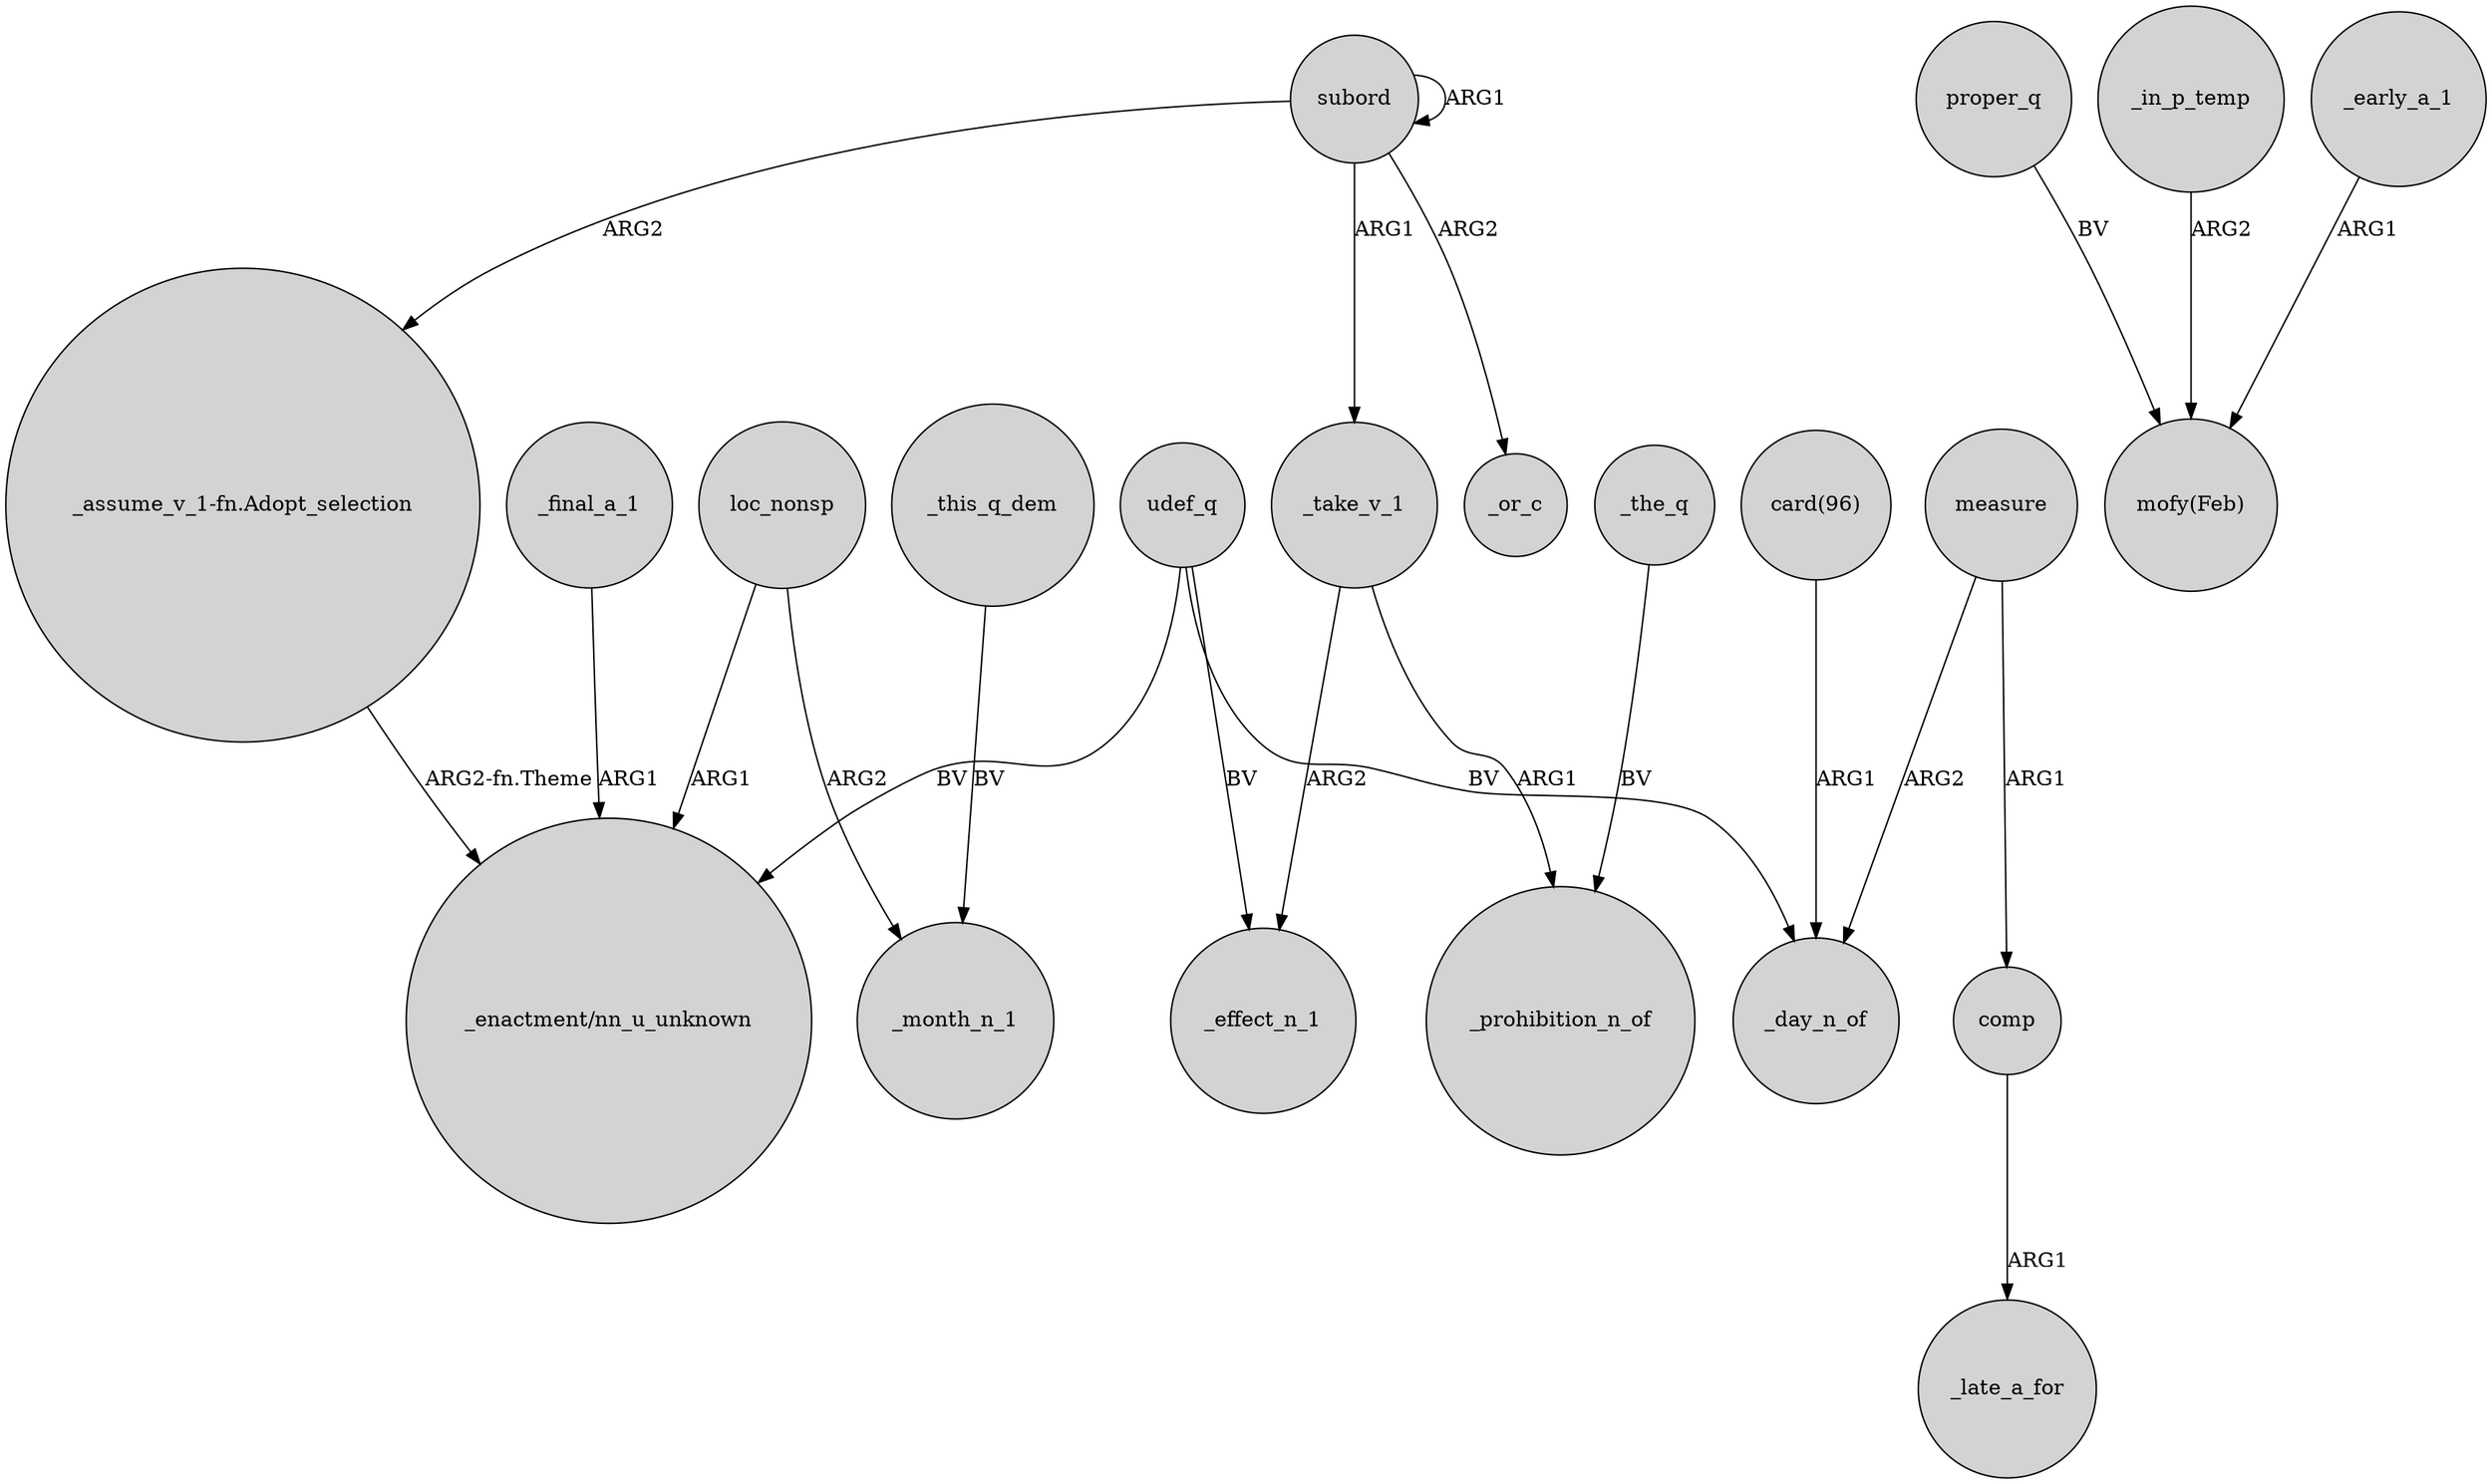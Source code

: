 digraph {
	node [shape=circle style=filled]
	udef_q -> "_enactment/nn_u_unknown" [label=BV]
	subord -> _take_v_1 [label=ARG1]
	comp -> _late_a_for [label=ARG1]
	_this_q_dem -> _month_n_1 [label=BV]
	subord -> _or_c [label=ARG2]
	subord -> subord [label=ARG1]
	measure -> comp [label=ARG1]
	udef_q -> _effect_n_1 [label=BV]
	udef_q -> _day_n_of [label=BV]
	"_assume_v_1-fn.Adopt_selection" -> "_enactment/nn_u_unknown" [label="ARG2-fn.Theme"]
	measure -> _day_n_of [label=ARG2]
	"card(96)" -> _day_n_of [label=ARG1]
	proper_q -> "mofy(Feb)" [label=BV]
	_final_a_1 -> "_enactment/nn_u_unknown" [label=ARG1]
	_in_p_temp -> "mofy(Feb)" [label=ARG2]
	_take_v_1 -> _effect_n_1 [label=ARG2]
	_take_v_1 -> _prohibition_n_of [label=ARG1]
	loc_nonsp -> "_enactment/nn_u_unknown" [label=ARG1]
	_early_a_1 -> "mofy(Feb)" [label=ARG1]
	loc_nonsp -> _month_n_1 [label=ARG2]
	subord -> "_assume_v_1-fn.Adopt_selection" [label=ARG2]
	_the_q -> _prohibition_n_of [label=BV]
}
